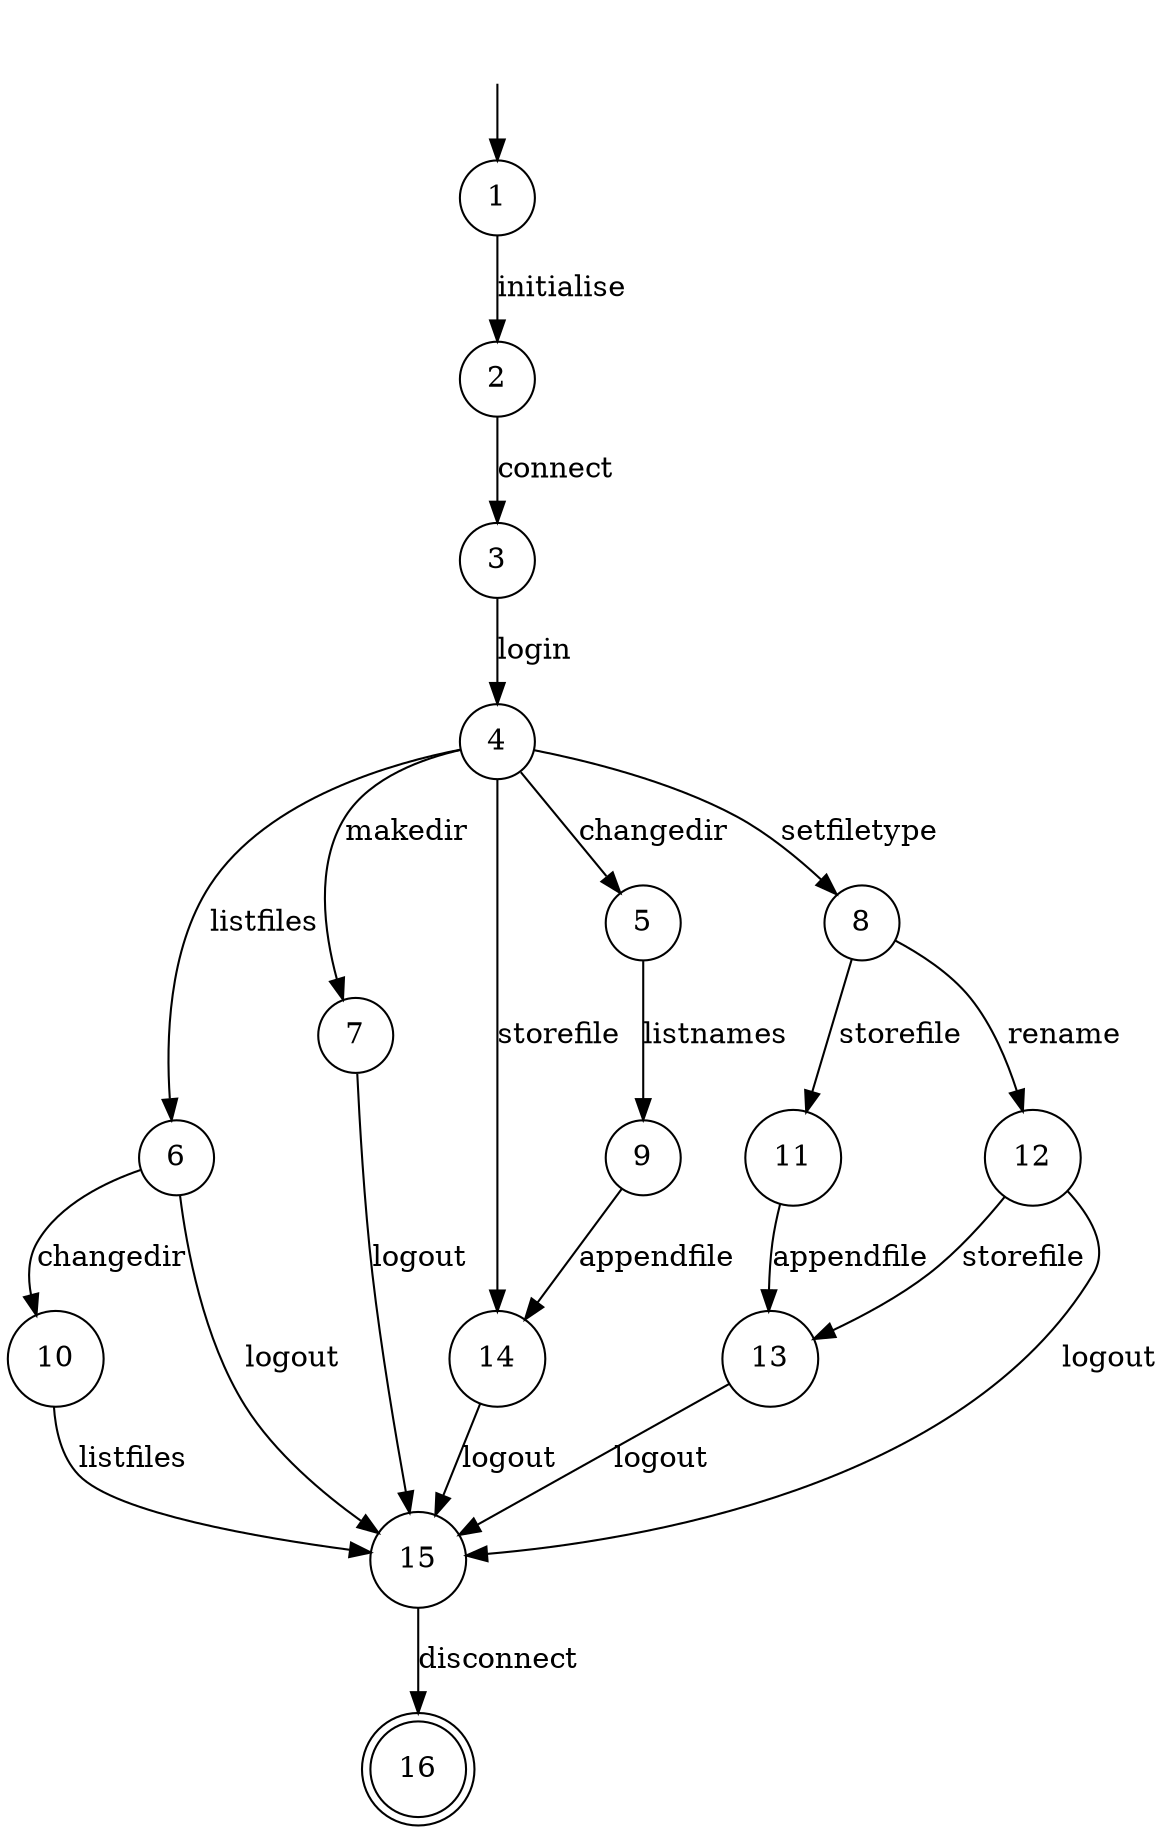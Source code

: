 digraph Automaton {
initial [shape=plaintext,label=""];
1 [shape=circle,label="1"]
2 [shape=circle,label="2"]
3 [shape=circle,label="3"]
4 [shape=circle,label="4"]
5 [shape=circle,label="5"]
6 [shape=circle,label="6"]
7 [shape=circle,label="7"]
8 [shape=circle,label="8"]
9 [shape=circle,label="9"]
10 [shape=circle,label="10"]
11 [shape=circle,label="11"]
12 [shape=circle,label="12"]
13 [shape=circle,label="13"]
14 [shape=circle,label="14"]
15 [shape=circle,label="15"]
16 [shape=doublecircle,label="16"]
initial -> 1
1 -> 2 [label="initialise"]
2 -> 3 [label="connect"]
3 -> 4 [label="login"]
4 -> 14 [label="storefile"]
4 -> 5 [label="changedir"]
4 -> 6 [label="listfiles"]
4 -> 7 [label="makedir"]
4 -> 8 [label="setfiletype"]
5 -> 9 [label="listnames"]
6 -> 10 [label="changedir"]
6 -> 15 [label="logout"]
7 -> 15 [label="logout"]
8 -> 12 [label="rename"]
8 -> 11 [label="storefile"]
9 -> 14 [label="appendfile"]
10 -> 15 [label="listfiles"]
11 -> 13 [label="appendfile"]
12 -> 13 [label="storefile"]
12 -> 15 [label="logout"]
13 -> 15 [label="logout"]
14 -> 15 [label="logout"]
15 -> 16 [label="disconnect"]
}